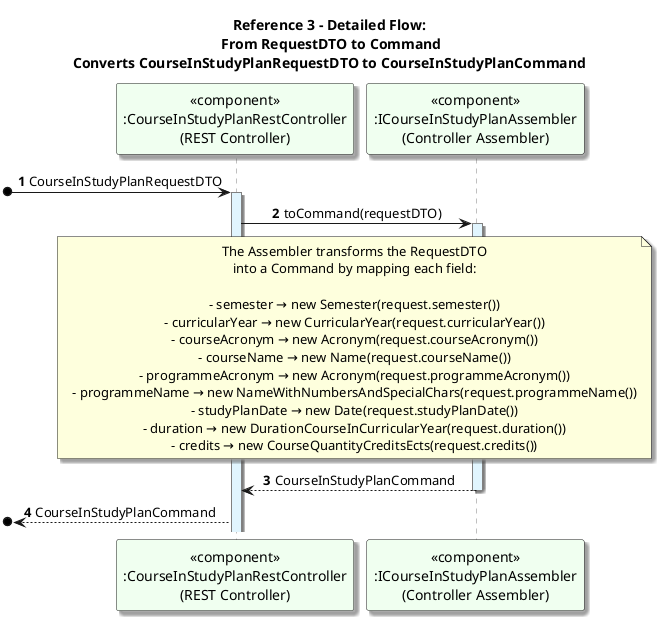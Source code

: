 @startuml
'https://plantuml.com/sequence-diagram

title Reference 3 - Detailed Flow:\n From RequestDTO to Command\nConverts CourseInStudyPlanRequestDTO to CourseInStudyPlanCommand

autonumber

skinparam {
  ActivityPadding 2
  ActivityMargin 2
  BoxPadding 2
}
skinparam sequence {
    LifeLineBorderColor Grey
    LifeLineBackgroundColor #E1F5FE
}
skinparam defaultTextAlignment center
skinparam shadowing true

participant "<<component>>\n:CourseInStudyPlanRestController\n(REST Controller)" as Controller #honeydew
participant "<<component>>\n:ICourseInStudyPlanAssembler\n(Controller Assembler)" as Assembler #honeydew

[o-> Controller: CourseInStudyPlanRequestDTO
activate Controller
Controller -> Assembler: toCommand(requestDTO)
activate Assembler
note over Controller, Assembler
The Assembler transforms the RequestDTO
into a Command by mapping each field:

- semester → new Semester(request.semester())
- curricularYear → new CurricularYear(request.curricularYear())
- courseAcronym → new Acronym(request.courseAcronym())
- courseName → new Name(request.courseName())
- programmeAcronym → new Acronym(request.programmeAcronym())
- programmeName → new NameWithNumbersAndSpecialChars(request.programmeName())
- studyPlanDate → new Date(request.studyPlanDate())
- duration → new DurationCourseInCurricularYear(request.duration())
- credits → new CourseQuantityCreditsEcts(request.credits())
end note

Assembler --> Controller: CourseInStudyPlanCommand
deactivate Assembler
[o<-- Controller: CourseInStudyPlanCommand
@enduml